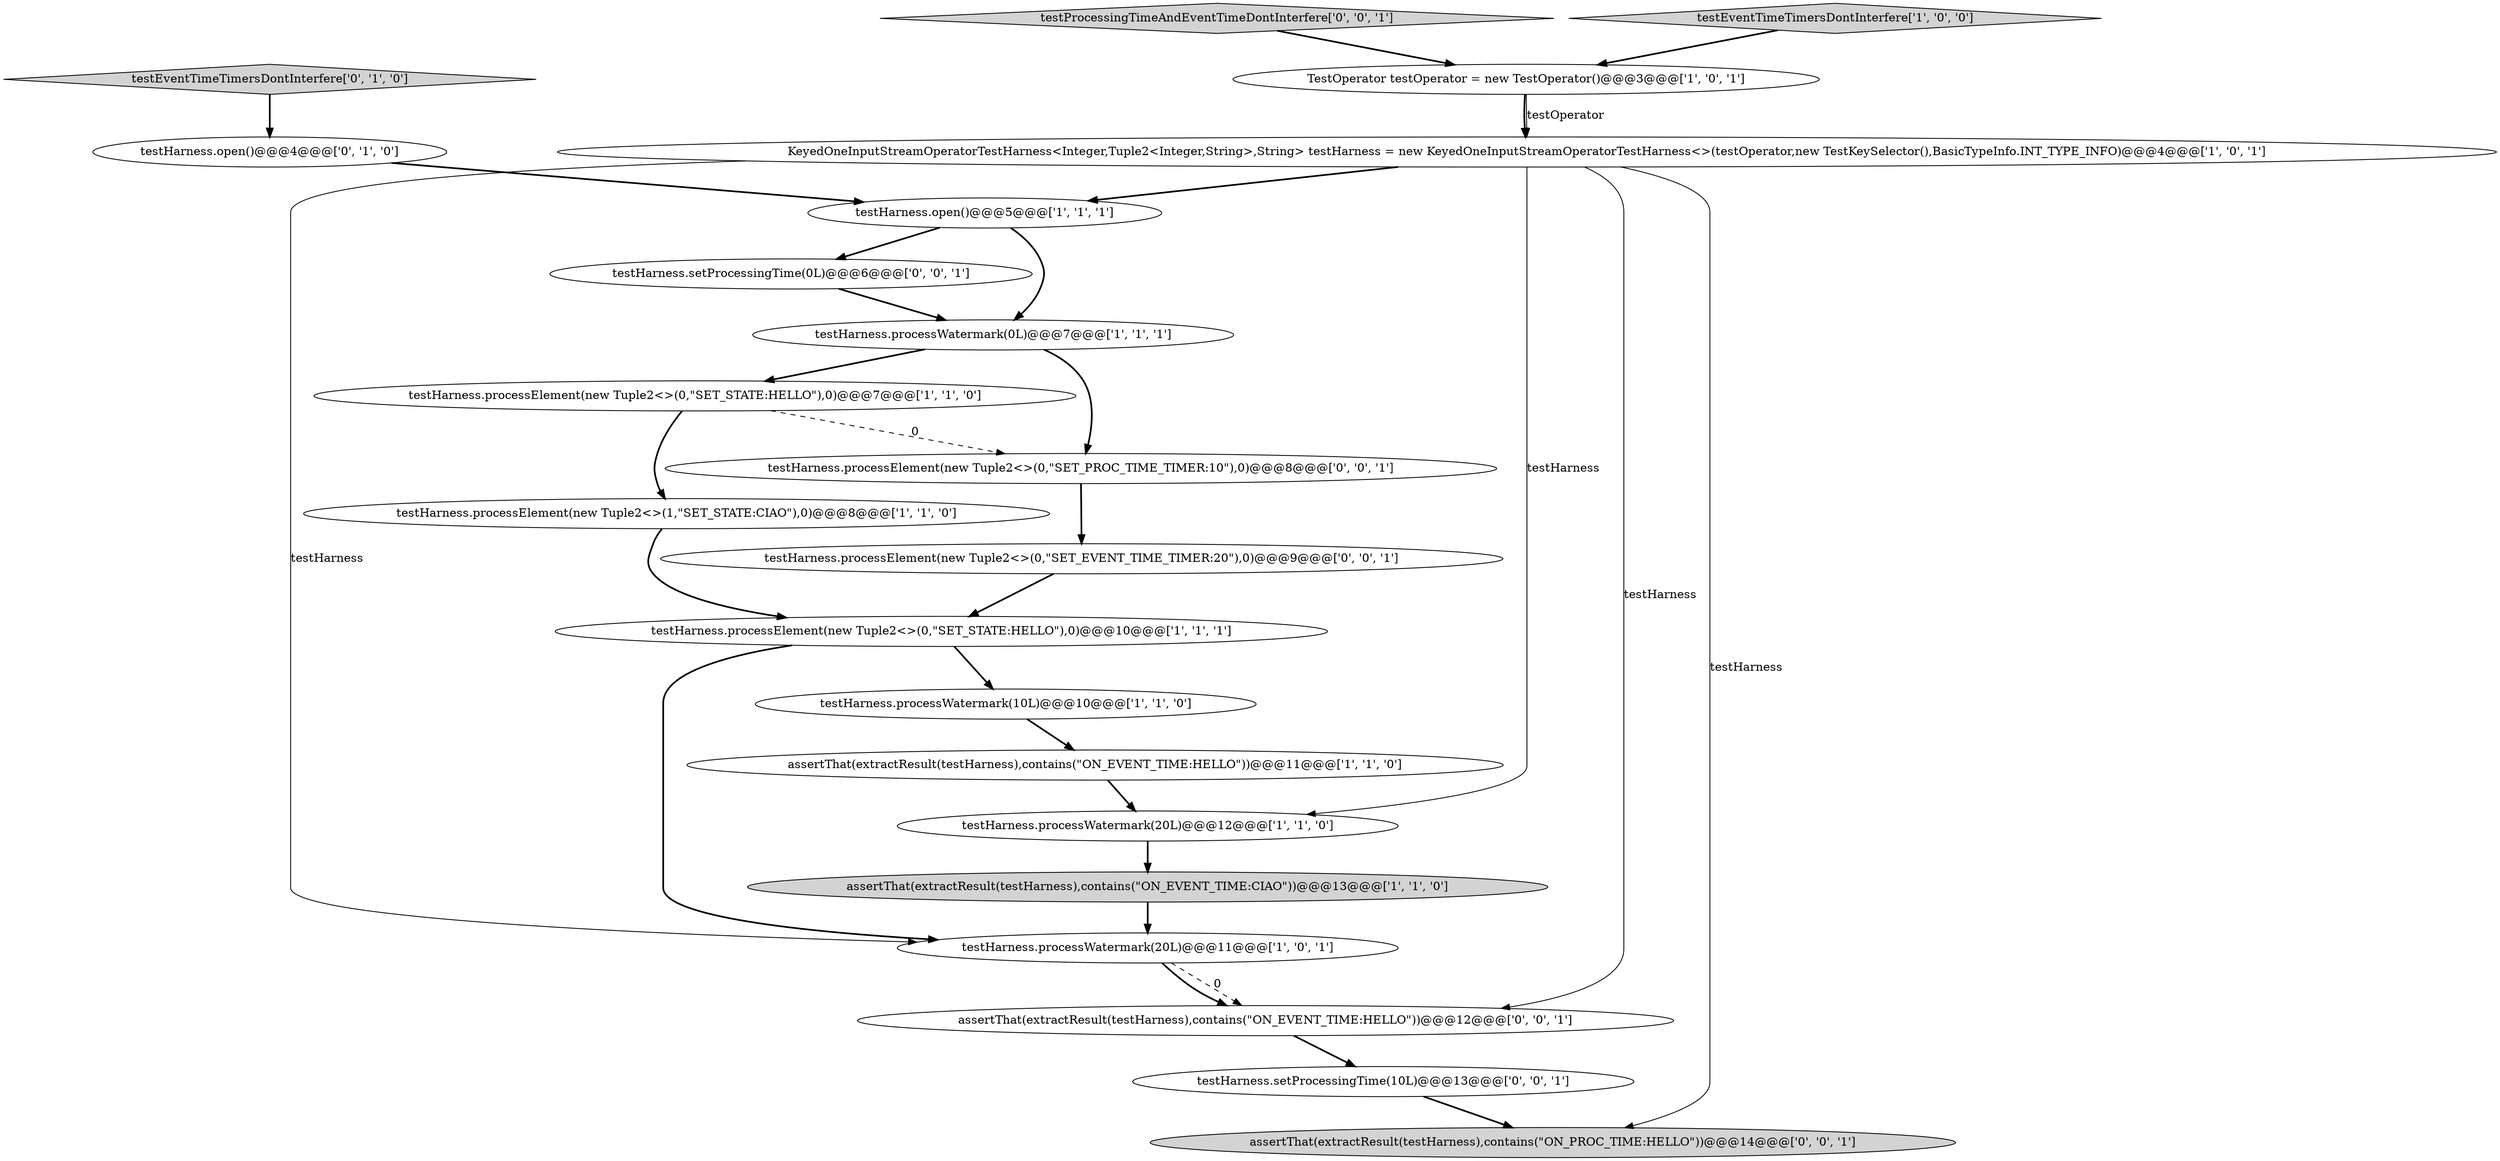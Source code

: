 digraph {
21 [style = filled, label = "testHarness.setProcessingTime(10L)@@@13@@@['0', '0', '1']", fillcolor = white, shape = ellipse image = "AAA0AAABBB3BBB"];
4 [style = filled, label = "testHarness.processWatermark(0L)@@@7@@@['1', '1', '1']", fillcolor = white, shape = ellipse image = "AAA0AAABBB1BBB"];
5 [style = filled, label = "testHarness.processElement(new Tuple2<>(0,\"SET_STATE:HELLO\"),0)@@@7@@@['1', '1', '0']", fillcolor = white, shape = ellipse image = "AAA0AAABBB1BBB"];
2 [style = filled, label = "testHarness.processWatermark(10L)@@@10@@@['1', '1', '0']", fillcolor = white, shape = ellipse image = "AAA0AAABBB1BBB"];
18 [style = filled, label = "assertThat(extractResult(testHarness),contains(\"ON_PROC_TIME:HELLO\"))@@@14@@@['0', '0', '1']", fillcolor = lightgray, shape = ellipse image = "AAA0AAABBB3BBB"];
20 [style = filled, label = "testHarness.setProcessingTime(0L)@@@6@@@['0', '0', '1']", fillcolor = white, shape = ellipse image = "AAA0AAABBB3BBB"];
11 [style = filled, label = "TestOperator testOperator = new TestOperator()@@@3@@@['1', '0', '1']", fillcolor = white, shape = ellipse image = "AAA0AAABBB1BBB"];
13 [style = filled, label = "testHarness.open()@@@4@@@['0', '1', '0']", fillcolor = white, shape = ellipse image = "AAA0AAABBB2BBB"];
9 [style = filled, label = "testHarness.processElement(new Tuple2<>(1,\"SET_STATE:CIAO\"),0)@@@8@@@['1', '1', '0']", fillcolor = white, shape = ellipse image = "AAA0AAABBB1BBB"];
15 [style = filled, label = "testProcessingTimeAndEventTimeDontInterfere['0', '0', '1']", fillcolor = lightgray, shape = diamond image = "AAA0AAABBB3BBB"];
19 [style = filled, label = "assertThat(extractResult(testHarness),contains(\"ON_EVENT_TIME:HELLO\"))@@@12@@@['0', '0', '1']", fillcolor = white, shape = ellipse image = "AAA0AAABBB3BBB"];
16 [style = filled, label = "testHarness.processElement(new Tuple2<>(0,\"SET_PROC_TIME_TIMER:10\"),0)@@@8@@@['0', '0', '1']", fillcolor = white, shape = ellipse image = "AAA0AAABBB3BBB"];
14 [style = filled, label = "testEventTimeTimersDontInterfere['0', '1', '0']", fillcolor = lightgray, shape = diamond image = "AAA0AAABBB2BBB"];
17 [style = filled, label = "testHarness.processElement(new Tuple2<>(0,\"SET_EVENT_TIME_TIMER:20\"),0)@@@9@@@['0', '0', '1']", fillcolor = white, shape = ellipse image = "AAA0AAABBB3BBB"];
7 [style = filled, label = "testEventTimeTimersDontInterfere['1', '0', '0']", fillcolor = lightgray, shape = diamond image = "AAA0AAABBB1BBB"];
6 [style = filled, label = "KeyedOneInputStreamOperatorTestHarness<Integer,Tuple2<Integer,String>,String> testHarness = new KeyedOneInputStreamOperatorTestHarness<>(testOperator,new TestKeySelector(),BasicTypeInfo.INT_TYPE_INFO)@@@4@@@['1', '0', '1']", fillcolor = white, shape = ellipse image = "AAA0AAABBB1BBB"];
3 [style = filled, label = "testHarness.processWatermark(20L)@@@12@@@['1', '1', '0']", fillcolor = white, shape = ellipse image = "AAA0AAABBB1BBB"];
0 [style = filled, label = "testHarness.open()@@@5@@@['1', '1', '1']", fillcolor = white, shape = ellipse image = "AAA0AAABBB1BBB"];
8 [style = filled, label = "testHarness.processElement(new Tuple2<>(0,\"SET_STATE:HELLO\"),0)@@@10@@@['1', '1', '1']", fillcolor = white, shape = ellipse image = "AAA0AAABBB1BBB"];
12 [style = filled, label = "assertThat(extractResult(testHarness),contains(\"ON_EVENT_TIME:CIAO\"))@@@13@@@['1', '1', '0']", fillcolor = lightgray, shape = ellipse image = "AAA0AAABBB1BBB"];
10 [style = filled, label = "assertThat(extractResult(testHarness),contains(\"ON_EVENT_TIME:HELLO\"))@@@11@@@['1', '1', '0']", fillcolor = white, shape = ellipse image = "AAA0AAABBB1BBB"];
1 [style = filled, label = "testHarness.processWatermark(20L)@@@11@@@['1', '0', '1']", fillcolor = white, shape = ellipse image = "AAA0AAABBB1BBB"];
6->3 [style = solid, label="testHarness"];
17->8 [style = bold, label=""];
6->19 [style = solid, label="testHarness"];
7->11 [style = bold, label=""];
5->9 [style = bold, label=""];
11->6 [style = bold, label=""];
6->1 [style = solid, label="testHarness"];
11->6 [style = solid, label="testOperator"];
1->19 [style = dashed, label="0"];
10->3 [style = bold, label=""];
6->0 [style = bold, label=""];
16->17 [style = bold, label=""];
3->12 [style = bold, label=""];
9->8 [style = bold, label=""];
2->10 [style = bold, label=""];
12->1 [style = bold, label=""];
21->18 [style = bold, label=""];
20->4 [style = bold, label=""];
5->16 [style = dashed, label="0"];
6->18 [style = solid, label="testHarness"];
8->1 [style = bold, label=""];
15->11 [style = bold, label=""];
8->2 [style = bold, label=""];
0->4 [style = bold, label=""];
0->20 [style = bold, label=""];
14->13 [style = bold, label=""];
1->19 [style = bold, label=""];
4->5 [style = bold, label=""];
4->16 [style = bold, label=""];
13->0 [style = bold, label=""];
19->21 [style = bold, label=""];
}
